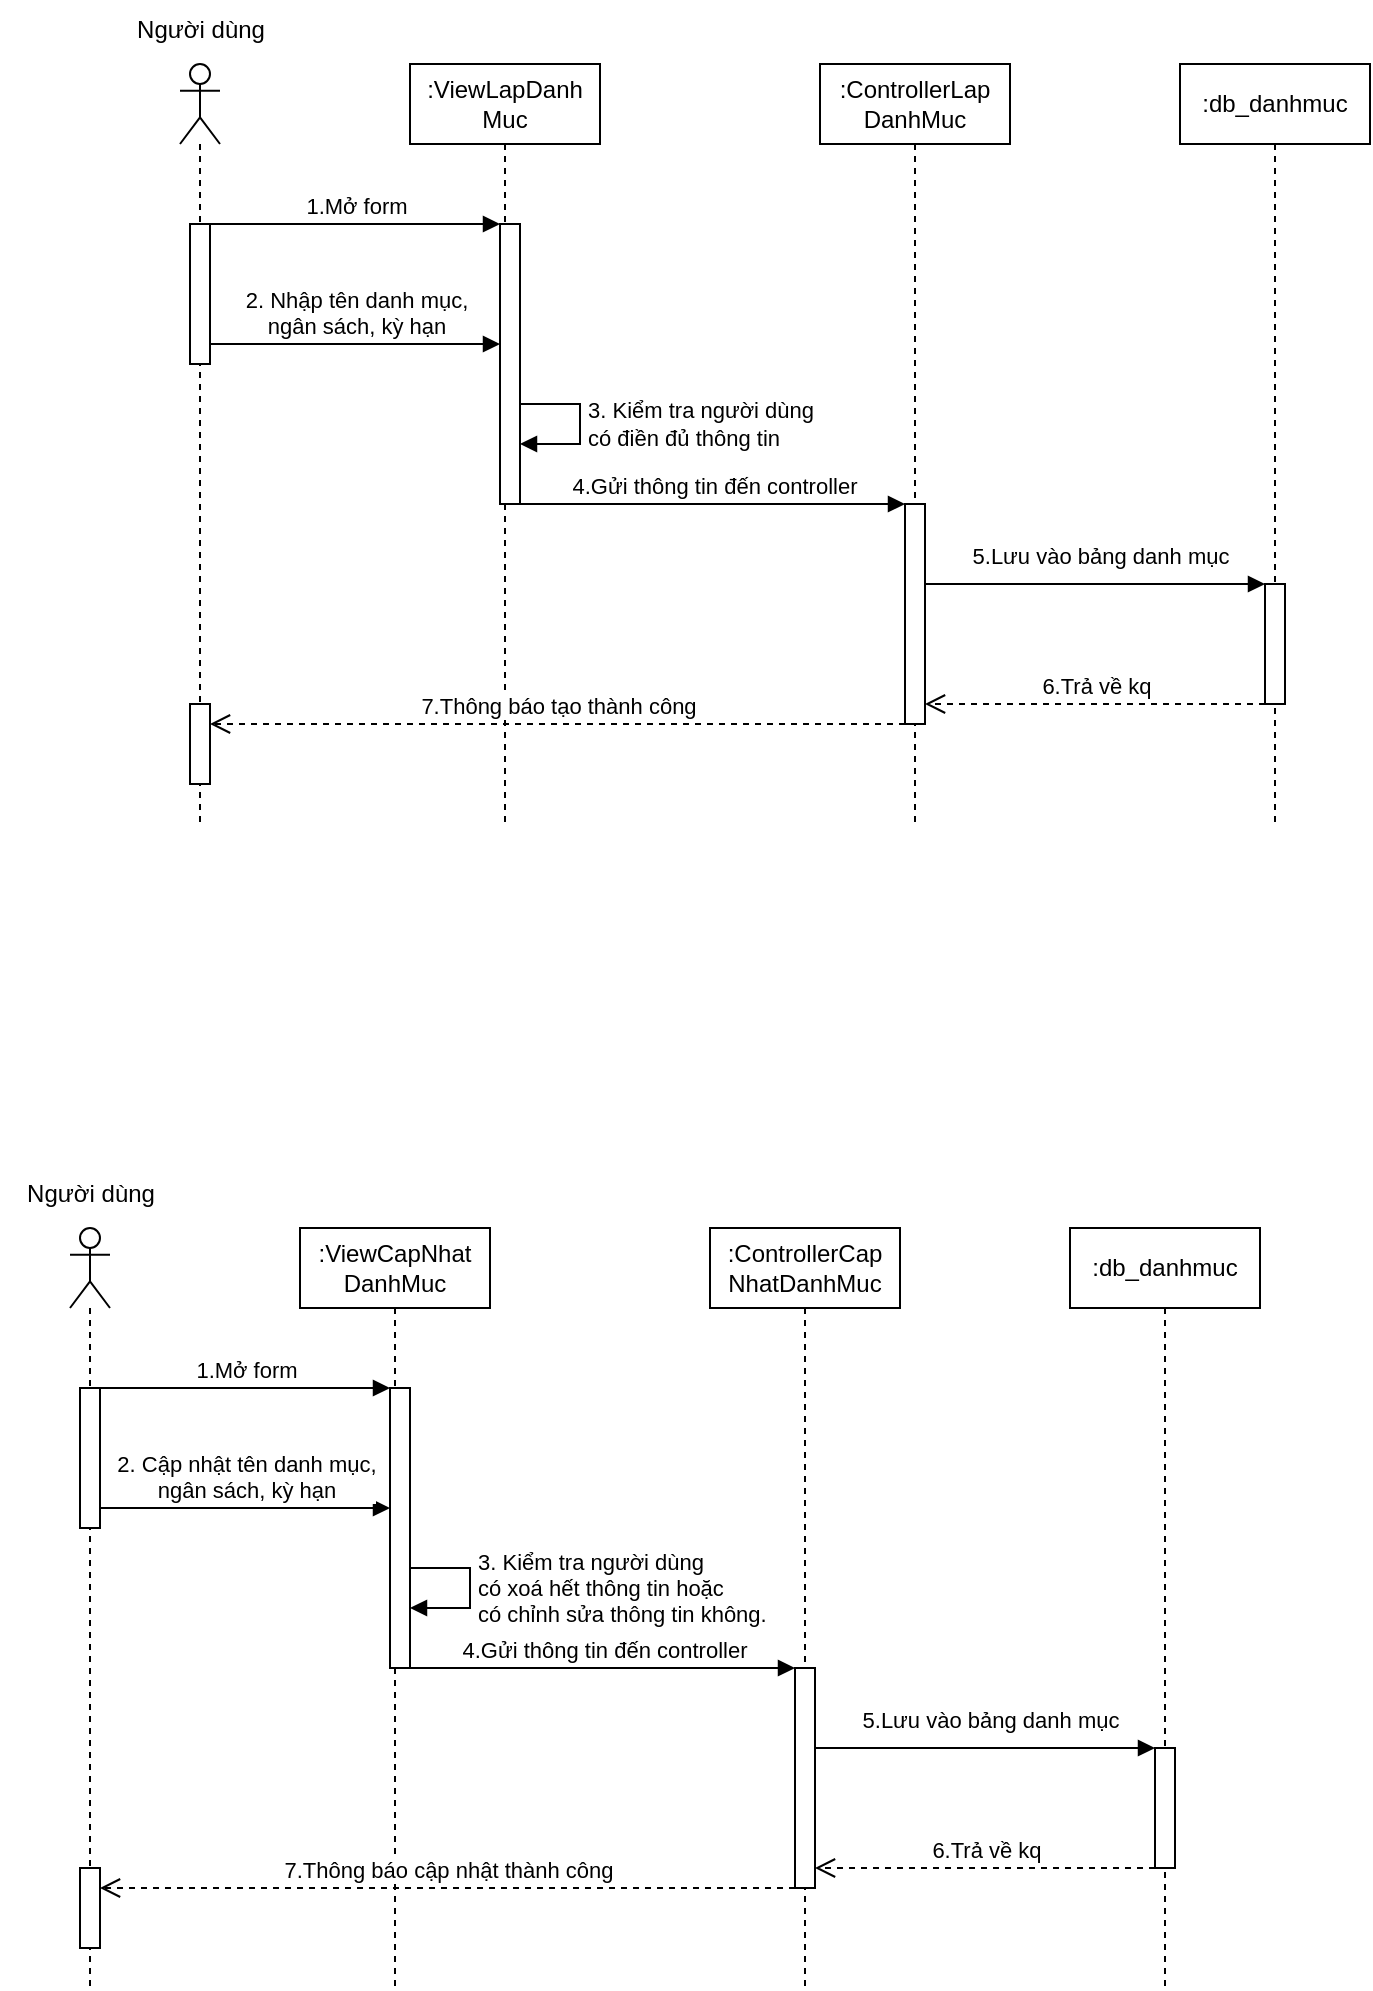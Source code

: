 <mxfile version="26.0.16">
  <diagram name="Page-1" id="Nqb4-_hJpwS22VLIAk9H">
    <mxGraphModel dx="3077" dy="1440" grid="1" gridSize="10" guides="1" tooltips="1" connect="1" arrows="1" fold="1" page="1" pageScale="1" pageWidth="850" pageHeight="1100" math="0" shadow="0">
      <root>
        <mxCell id="0" />
        <mxCell id="1" parent="0" />
        <mxCell id="1UYPP20aJdMT9HMQDUuw-1" value="" style="shape=umlLifeline;perimeter=lifelinePerimeter;whiteSpace=wrap;html=1;container=1;dropTarget=0;collapsible=0;recursiveResize=0;outlineConnect=0;portConstraint=eastwest;newEdgeStyle={&quot;curved&quot;:0,&quot;rounded&quot;:0};participant=umlActor;" parent="1" vertex="1">
          <mxGeometry x="210" y="100" width="20" height="380" as="geometry" />
        </mxCell>
        <mxCell id="1UYPP20aJdMT9HMQDUuw-8" value="" style="html=1;points=[[0,0,0,0,5],[0,1,0,0,-5],[1,0,0,0,5],[1,1,0,0,-5]];perimeter=orthogonalPerimeter;outlineConnect=0;targetShapes=umlLifeline;portConstraint=eastwest;newEdgeStyle={&quot;curved&quot;:0,&quot;rounded&quot;:0};" parent="1UYPP20aJdMT9HMQDUuw-1" vertex="1">
          <mxGeometry x="5" y="80" width="10" height="70" as="geometry" />
        </mxCell>
        <mxCell id="1UYPP20aJdMT9HMQDUuw-19" value="" style="html=1;points=[[0,0,0,0,5],[0,1,0,0,-5],[1,0,0,0,5],[1,1,0,0,-5]];perimeter=orthogonalPerimeter;outlineConnect=0;targetShapes=umlLifeline;portConstraint=eastwest;newEdgeStyle={&quot;curved&quot;:0,&quot;rounded&quot;:0};" parent="1UYPP20aJdMT9HMQDUuw-1" vertex="1">
          <mxGeometry x="5" y="320" width="10" height="40" as="geometry" />
        </mxCell>
        <mxCell id="1UYPP20aJdMT9HMQDUuw-2" value=":ViewLapDanh&lt;br&gt;Muc" style="shape=umlLifeline;perimeter=lifelinePerimeter;whiteSpace=wrap;html=1;container=1;dropTarget=0;collapsible=0;recursiveResize=0;outlineConnect=0;portConstraint=eastwest;newEdgeStyle={&quot;curved&quot;:0,&quot;rounded&quot;:0};" parent="1" vertex="1">
          <mxGeometry x="325" y="100" width="95" height="380" as="geometry" />
        </mxCell>
        <mxCell id="1UYPP20aJdMT9HMQDUuw-5" value="" style="html=1;points=[[0,0,0,0,5],[0,1,0,0,-5],[1,0,0,0,5],[1,1,0,0,-5]];perimeter=orthogonalPerimeter;outlineConnect=0;targetShapes=umlLifeline;portConstraint=eastwest;newEdgeStyle={&quot;curved&quot;:0,&quot;rounded&quot;:0};" parent="1UYPP20aJdMT9HMQDUuw-2" vertex="1">
          <mxGeometry x="45" y="80" width="10" height="140" as="geometry" />
        </mxCell>
        <mxCell id="1UYPP20aJdMT9HMQDUuw-3" value=":ControllerLap&lt;br&gt;DanhMuc" style="shape=umlLifeline;perimeter=lifelinePerimeter;whiteSpace=wrap;html=1;container=1;dropTarget=0;collapsible=0;recursiveResize=0;outlineConnect=0;portConstraint=eastwest;newEdgeStyle={&quot;curved&quot;:0,&quot;rounded&quot;:0};" parent="1" vertex="1">
          <mxGeometry x="530" y="100" width="95" height="380" as="geometry" />
        </mxCell>
        <mxCell id="1UYPP20aJdMT9HMQDUuw-15" value="" style="html=1;points=[[0,0,0,0,5],[0,1,0,0,-5],[1,0,0,0,5],[1,1,0,0,-5]];perimeter=orthogonalPerimeter;outlineConnect=0;targetShapes=umlLifeline;portConstraint=eastwest;newEdgeStyle={&quot;curved&quot;:0,&quot;rounded&quot;:0};" parent="1UYPP20aJdMT9HMQDUuw-3" vertex="1">
          <mxGeometry x="42.5" y="220" width="10" height="110" as="geometry" />
        </mxCell>
        <mxCell id="1UYPP20aJdMT9HMQDUuw-4" value=":db_danhmuc" style="shape=umlLifeline;perimeter=lifelinePerimeter;whiteSpace=wrap;html=1;container=1;dropTarget=0;collapsible=0;recursiveResize=0;outlineConnect=0;portConstraint=eastwest;newEdgeStyle={&quot;curved&quot;:0,&quot;rounded&quot;:0};" parent="1" vertex="1">
          <mxGeometry x="710" y="100" width="95" height="380" as="geometry" />
        </mxCell>
        <mxCell id="1UYPP20aJdMT9HMQDUuw-12" value="" style="html=1;points=[[0,0,0,0,5],[0,1,0,0,-5],[1,0,0,0,5],[1,1,0,0,-5]];perimeter=orthogonalPerimeter;outlineConnect=0;targetShapes=umlLifeline;portConstraint=eastwest;newEdgeStyle={&quot;curved&quot;:0,&quot;rounded&quot;:0};" parent="1UYPP20aJdMT9HMQDUuw-4" vertex="1">
          <mxGeometry x="42.5" y="260" width="10" height="60" as="geometry" />
        </mxCell>
        <mxCell id="1UYPP20aJdMT9HMQDUuw-9" value="1.Mở form" style="html=1;verticalAlign=bottom;endArrow=block;curved=0;rounded=0;" parent="1" edge="1">
          <mxGeometry relative="1" as="geometry">
            <mxPoint x="225" y="180" as="sourcePoint" />
            <mxPoint x="370" y="180" as="targetPoint" />
          </mxGeometry>
        </mxCell>
        <mxCell id="1UYPP20aJdMT9HMQDUuw-10" value="2. Nhập tên danh mục,&lt;div&gt;ngân sách, kỳ hạn&lt;/div&gt;" style="html=1;verticalAlign=bottom;endArrow=block;curved=0;rounded=0;" parent="1" edge="1">
          <mxGeometry relative="1" as="geometry">
            <mxPoint x="225" y="240" as="sourcePoint" />
            <mxPoint x="370" y="240" as="targetPoint" />
          </mxGeometry>
        </mxCell>
        <mxCell id="1UYPP20aJdMT9HMQDUuw-16" value="4.Gửi thông tin đến controller" style="html=1;verticalAlign=bottom;endArrow=block;curved=0;rounded=0;entryX=0;entryY=0;entryDx=0;entryDy=5;" parent="1" edge="1">
          <mxGeometry relative="1" as="geometry">
            <mxPoint x="380" y="320.0" as="sourcePoint" />
            <mxPoint x="572.5" y="320.0" as="targetPoint" />
          </mxGeometry>
        </mxCell>
        <mxCell id="1UYPP20aJdMT9HMQDUuw-13" value="5.Lưu vào bảng danh mục" style="html=1;verticalAlign=bottom;endArrow=block;curved=0;rounded=0;entryX=0;entryY=0;entryDx=0;entryDy=5;" parent="1" edge="1">
          <mxGeometry x="0.029" y="5" relative="1" as="geometry">
            <mxPoint x="582.5" y="360" as="sourcePoint" />
            <mxPoint x="752.5" y="360" as="targetPoint" />
            <mxPoint as="offset" />
          </mxGeometry>
        </mxCell>
        <mxCell id="1UYPP20aJdMT9HMQDUuw-14" value="6.Trả về kq" style="html=1;verticalAlign=bottom;endArrow=open;dashed=1;endSize=8;curved=0;rounded=0;exitX=0;exitY=1;exitDx=0;exitDy=-5;" parent="1" edge="1">
          <mxGeometry x="0.002" relative="1" as="geometry">
            <mxPoint x="582.5" y="420" as="targetPoint" />
            <mxPoint x="752.5" y="420" as="sourcePoint" />
            <mxPoint as="offset" />
          </mxGeometry>
        </mxCell>
        <mxCell id="1UYPP20aJdMT9HMQDUuw-17" value="7.Thông báo tạo thành công" style="html=1;verticalAlign=bottom;endArrow=open;dashed=1;endSize=8;curved=0;rounded=0;exitX=0;exitY=1;exitDx=0;exitDy=-5;" parent="1" edge="1">
          <mxGeometry relative="1" as="geometry">
            <mxPoint x="225" y="430.0" as="targetPoint" />
            <mxPoint x="572.5" y="430.0" as="sourcePoint" />
          </mxGeometry>
        </mxCell>
        <mxCell id="1UYPP20aJdMT9HMQDUuw-20" value="Người dùng" style="text;html=1;align=center;verticalAlign=middle;resizable=0;points=[];autosize=1;strokeColor=none;fillColor=none;" parent="1" vertex="1">
          <mxGeometry x="175" y="68" width="90" height="30" as="geometry" />
        </mxCell>
        <mxCell id="yItDYF09Xic0s_mpBKQD-3" value="3. Kiểm tra người dùng&lt;br&gt;có điền đủ thông tin" style="html=1;align=left;spacingLeft=2;endArrow=block;rounded=0;edgeStyle=orthogonalEdgeStyle;curved=0;rounded=0;" edge="1" parent="1">
          <mxGeometry relative="1" as="geometry">
            <mxPoint x="380" y="270" as="sourcePoint" />
            <Array as="points">
              <mxPoint x="410" y="270" />
              <mxPoint x="410" y="290" />
            </Array>
            <mxPoint x="380" y="290" as="targetPoint" />
            <mxPoint as="offset" />
          </mxGeometry>
        </mxCell>
        <mxCell id="yItDYF09Xic0s_mpBKQD-5" value="" style="shape=umlLifeline;perimeter=lifelinePerimeter;whiteSpace=wrap;html=1;container=1;dropTarget=0;collapsible=0;recursiveResize=0;outlineConnect=0;portConstraint=eastwest;newEdgeStyle={&quot;curved&quot;:0,&quot;rounded&quot;:0};participant=umlActor;" vertex="1" parent="1">
          <mxGeometry x="155" y="682" width="20" height="380" as="geometry" />
        </mxCell>
        <mxCell id="yItDYF09Xic0s_mpBKQD-6" value="" style="html=1;points=[[0,0,0,0,5],[0,1,0,0,-5],[1,0,0,0,5],[1,1,0,0,-5]];perimeter=orthogonalPerimeter;outlineConnect=0;targetShapes=umlLifeline;portConstraint=eastwest;newEdgeStyle={&quot;curved&quot;:0,&quot;rounded&quot;:0};" vertex="1" parent="yItDYF09Xic0s_mpBKQD-5">
          <mxGeometry x="5" y="80" width="10" height="70" as="geometry" />
        </mxCell>
        <mxCell id="yItDYF09Xic0s_mpBKQD-7" value="" style="html=1;points=[[0,0,0,0,5],[0,1,0,0,-5],[1,0,0,0,5],[1,1,0,0,-5]];perimeter=orthogonalPerimeter;outlineConnect=0;targetShapes=umlLifeline;portConstraint=eastwest;newEdgeStyle={&quot;curved&quot;:0,&quot;rounded&quot;:0};" vertex="1" parent="yItDYF09Xic0s_mpBKQD-5">
          <mxGeometry x="5" y="320" width="10" height="40" as="geometry" />
        </mxCell>
        <mxCell id="yItDYF09Xic0s_mpBKQD-8" value=":ViewCapNhat&lt;br&gt;DanhMuc" style="shape=umlLifeline;perimeter=lifelinePerimeter;whiteSpace=wrap;html=1;container=1;dropTarget=0;collapsible=0;recursiveResize=0;outlineConnect=0;portConstraint=eastwest;newEdgeStyle={&quot;curved&quot;:0,&quot;rounded&quot;:0};" vertex="1" parent="1">
          <mxGeometry x="270" y="682" width="95" height="380" as="geometry" />
        </mxCell>
        <mxCell id="yItDYF09Xic0s_mpBKQD-9" value="" style="html=1;points=[[0,0,0,0,5],[0,1,0,0,-5],[1,0,0,0,5],[1,1,0,0,-5]];perimeter=orthogonalPerimeter;outlineConnect=0;targetShapes=umlLifeline;portConstraint=eastwest;newEdgeStyle={&quot;curved&quot;:0,&quot;rounded&quot;:0};" vertex="1" parent="yItDYF09Xic0s_mpBKQD-8">
          <mxGeometry x="45" y="80" width="10" height="140" as="geometry" />
        </mxCell>
        <mxCell id="yItDYF09Xic0s_mpBKQD-10" value=":ControllerCap&lt;br&gt;NhatDanhMuc" style="shape=umlLifeline;perimeter=lifelinePerimeter;whiteSpace=wrap;html=1;container=1;dropTarget=0;collapsible=0;recursiveResize=0;outlineConnect=0;portConstraint=eastwest;newEdgeStyle={&quot;curved&quot;:0,&quot;rounded&quot;:0};" vertex="1" parent="1">
          <mxGeometry x="475" y="682" width="95" height="380" as="geometry" />
        </mxCell>
        <mxCell id="yItDYF09Xic0s_mpBKQD-11" value="" style="html=1;points=[[0,0,0,0,5],[0,1,0,0,-5],[1,0,0,0,5],[1,1,0,0,-5]];perimeter=orthogonalPerimeter;outlineConnect=0;targetShapes=umlLifeline;portConstraint=eastwest;newEdgeStyle={&quot;curved&quot;:0,&quot;rounded&quot;:0};" vertex="1" parent="yItDYF09Xic0s_mpBKQD-10">
          <mxGeometry x="42.5" y="220" width="10" height="110" as="geometry" />
        </mxCell>
        <mxCell id="yItDYF09Xic0s_mpBKQD-12" value=":db_danhmuc" style="shape=umlLifeline;perimeter=lifelinePerimeter;whiteSpace=wrap;html=1;container=1;dropTarget=0;collapsible=0;recursiveResize=0;outlineConnect=0;portConstraint=eastwest;newEdgeStyle={&quot;curved&quot;:0,&quot;rounded&quot;:0};" vertex="1" parent="1">
          <mxGeometry x="655" y="682" width="95" height="380" as="geometry" />
        </mxCell>
        <mxCell id="yItDYF09Xic0s_mpBKQD-13" value="" style="html=1;points=[[0,0,0,0,5],[0,1,0,0,-5],[1,0,0,0,5],[1,1,0,0,-5]];perimeter=orthogonalPerimeter;outlineConnect=0;targetShapes=umlLifeline;portConstraint=eastwest;newEdgeStyle={&quot;curved&quot;:0,&quot;rounded&quot;:0};" vertex="1" parent="yItDYF09Xic0s_mpBKQD-12">
          <mxGeometry x="42.5" y="260" width="10" height="60" as="geometry" />
        </mxCell>
        <mxCell id="yItDYF09Xic0s_mpBKQD-14" value="1.Mở form" style="html=1;verticalAlign=bottom;endArrow=block;curved=0;rounded=0;" edge="1" parent="1">
          <mxGeometry relative="1" as="geometry">
            <mxPoint x="170" y="762" as="sourcePoint" />
            <mxPoint x="315" y="762" as="targetPoint" />
          </mxGeometry>
        </mxCell>
        <mxCell id="yItDYF09Xic0s_mpBKQD-15" value="2. Cập nhật tên danh mục,&lt;div&gt;ngân sách, kỳ hạn&lt;/div&gt;" style="html=1;verticalAlign=bottom;endArrow=block;curved=0;rounded=0;" edge="1" parent="1">
          <mxGeometry relative="1" as="geometry">
            <mxPoint x="170" y="822" as="sourcePoint" />
            <mxPoint x="315" y="822" as="targetPoint" />
          </mxGeometry>
        </mxCell>
        <mxCell id="yItDYF09Xic0s_mpBKQD-16" value="4.Gửi thông tin đến controller" style="html=1;verticalAlign=bottom;endArrow=block;curved=0;rounded=0;entryX=0;entryY=0;entryDx=0;entryDy=5;" edge="1" parent="1">
          <mxGeometry relative="1" as="geometry">
            <mxPoint x="325" y="902.0" as="sourcePoint" />
            <mxPoint x="517.5" y="902.0" as="targetPoint" />
          </mxGeometry>
        </mxCell>
        <mxCell id="yItDYF09Xic0s_mpBKQD-17" value="5.Lưu vào bảng danh mục" style="html=1;verticalAlign=bottom;endArrow=block;curved=0;rounded=0;entryX=0;entryY=0;entryDx=0;entryDy=5;" edge="1" parent="1">
          <mxGeometry x="0.029" y="5" relative="1" as="geometry">
            <mxPoint x="527.5" y="942" as="sourcePoint" />
            <mxPoint x="697.5" y="942" as="targetPoint" />
            <mxPoint as="offset" />
          </mxGeometry>
        </mxCell>
        <mxCell id="yItDYF09Xic0s_mpBKQD-18" value="6.Trả về kq" style="html=1;verticalAlign=bottom;endArrow=open;dashed=1;endSize=8;curved=0;rounded=0;exitX=0;exitY=1;exitDx=0;exitDy=-5;" edge="1" parent="1">
          <mxGeometry x="0.002" relative="1" as="geometry">
            <mxPoint x="527.5" y="1002" as="targetPoint" />
            <mxPoint x="697.5" y="1002" as="sourcePoint" />
            <mxPoint as="offset" />
          </mxGeometry>
        </mxCell>
        <mxCell id="yItDYF09Xic0s_mpBKQD-19" value="7.Thông báo cập nhật thành công" style="html=1;verticalAlign=bottom;endArrow=open;dashed=1;endSize=8;curved=0;rounded=0;exitX=0;exitY=1;exitDx=0;exitDy=-5;" edge="1" parent="1">
          <mxGeometry relative="1" as="geometry">
            <mxPoint x="170" y="1012.0" as="targetPoint" />
            <mxPoint x="517.5" y="1012.0" as="sourcePoint" />
          </mxGeometry>
        </mxCell>
        <mxCell id="yItDYF09Xic0s_mpBKQD-20" value="Người dùng" style="text;html=1;align=center;verticalAlign=middle;resizable=0;points=[];autosize=1;strokeColor=none;fillColor=none;" vertex="1" parent="1">
          <mxGeometry x="120" y="650" width="90" height="30" as="geometry" />
        </mxCell>
        <mxCell id="yItDYF09Xic0s_mpBKQD-21" value="3. Kiểm tra người dùng&lt;br&gt;có xoá hết thông tin hoặc&lt;br&gt;có chỉnh sửa thông tin không." style="html=1;align=left;spacingLeft=2;endArrow=block;rounded=0;edgeStyle=orthogonalEdgeStyle;curved=0;rounded=0;" edge="1" parent="1">
          <mxGeometry relative="1" as="geometry">
            <mxPoint x="325" y="852" as="sourcePoint" />
            <Array as="points">
              <mxPoint x="355" y="852" />
              <mxPoint x="355" y="872" />
            </Array>
            <mxPoint x="325" y="872" as="targetPoint" />
            <mxPoint as="offset" />
          </mxGeometry>
        </mxCell>
      </root>
    </mxGraphModel>
  </diagram>
</mxfile>
